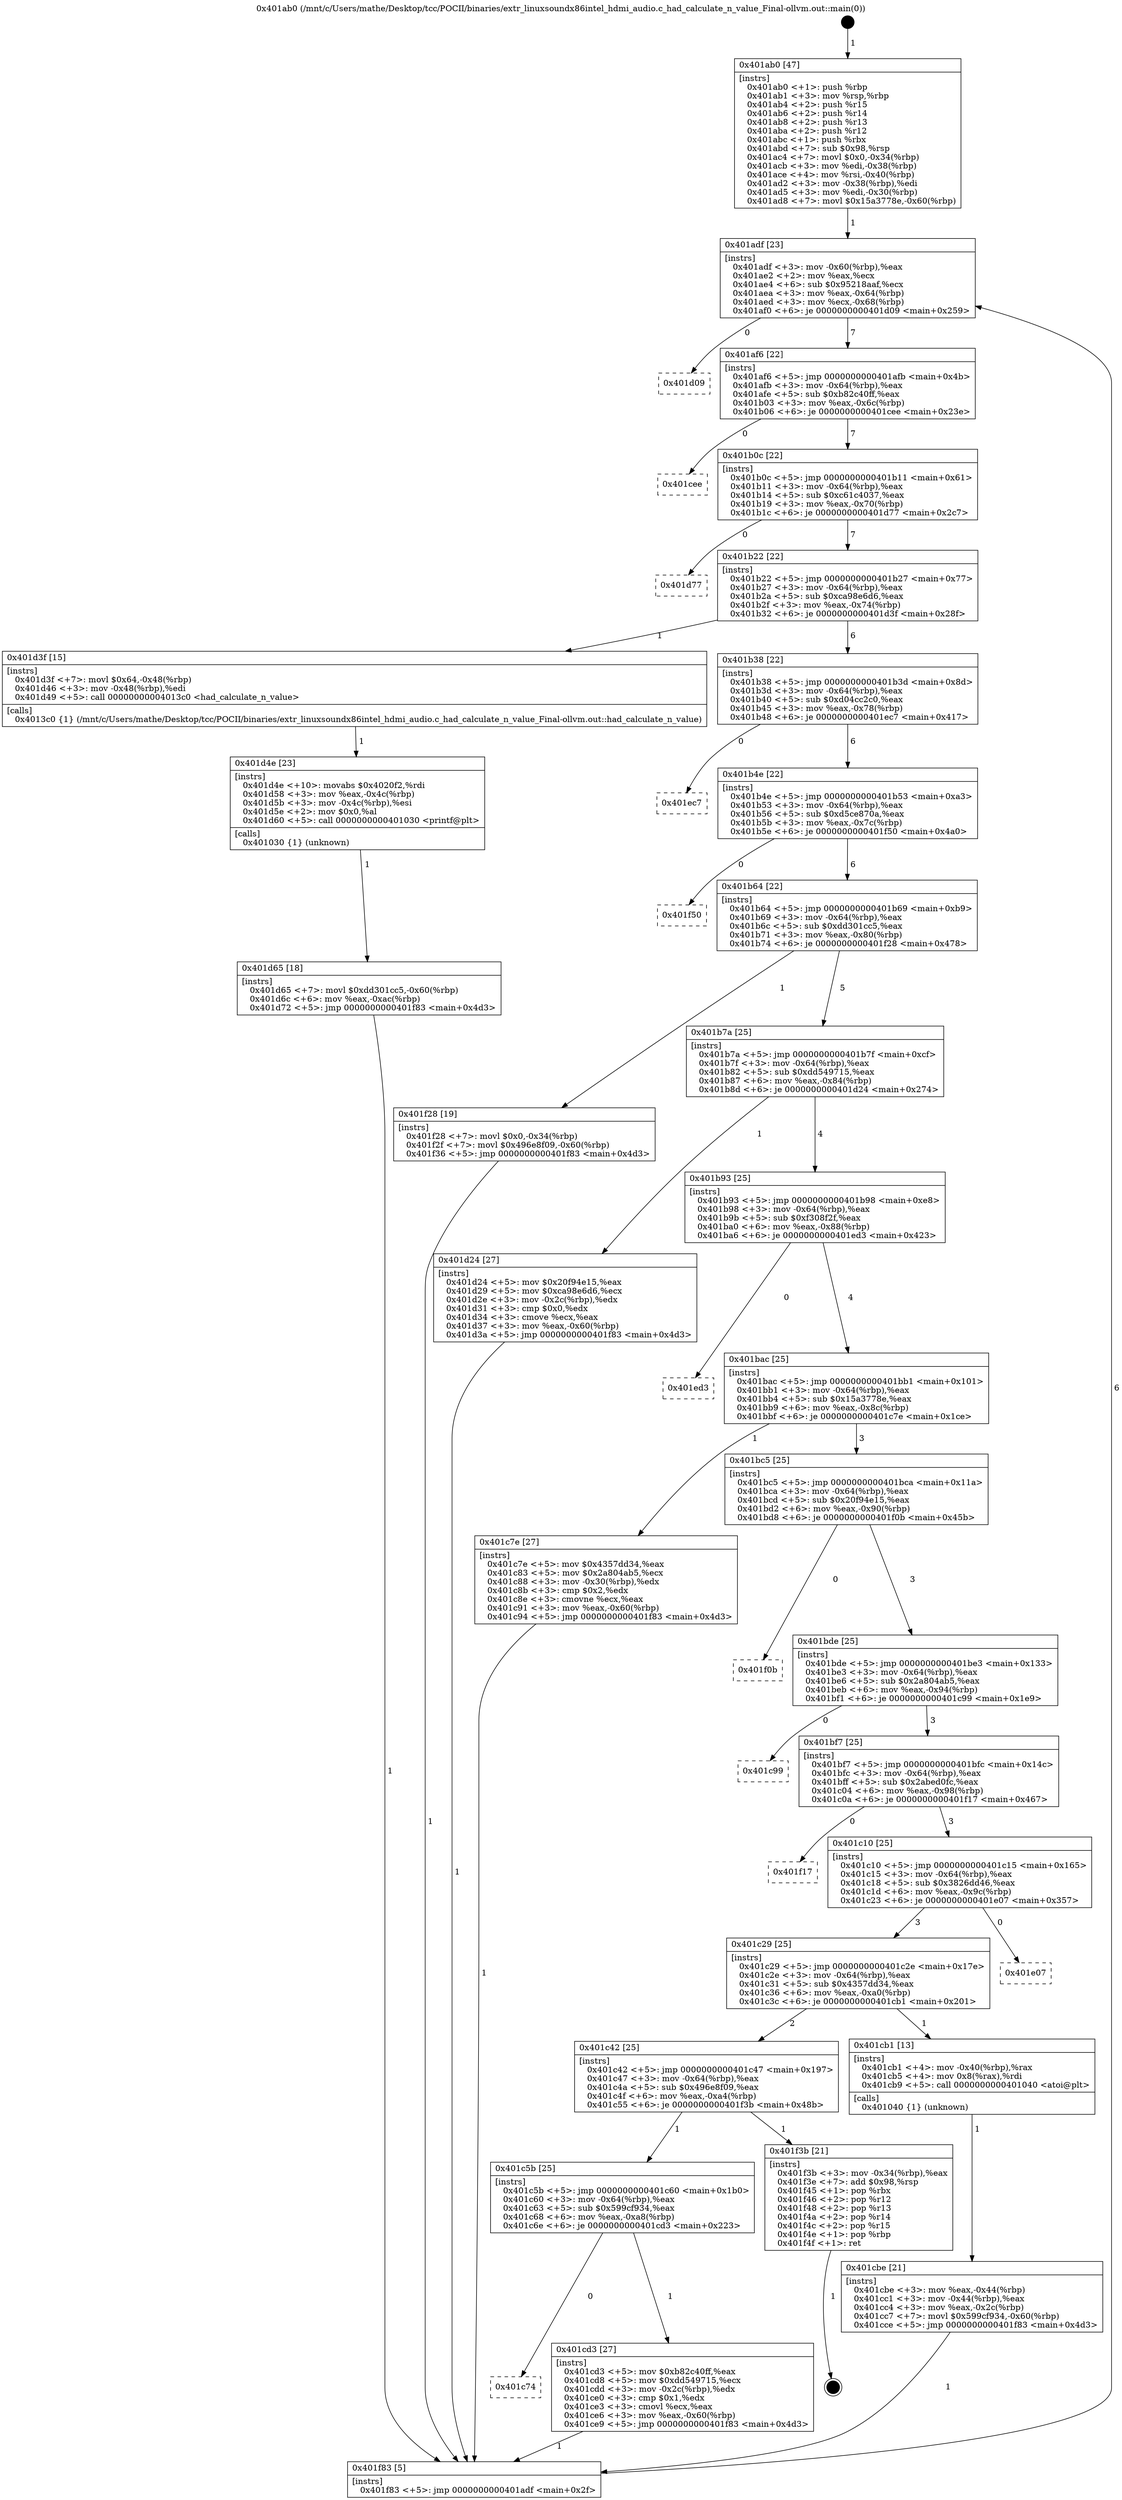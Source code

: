 digraph "0x401ab0" {
  label = "0x401ab0 (/mnt/c/Users/mathe/Desktop/tcc/POCII/binaries/extr_linuxsoundx86intel_hdmi_audio.c_had_calculate_n_value_Final-ollvm.out::main(0))"
  labelloc = "t"
  node[shape=record]

  Entry [label="",width=0.3,height=0.3,shape=circle,fillcolor=black,style=filled]
  "0x401adf" [label="{
     0x401adf [23]\l
     | [instrs]\l
     &nbsp;&nbsp;0x401adf \<+3\>: mov -0x60(%rbp),%eax\l
     &nbsp;&nbsp;0x401ae2 \<+2\>: mov %eax,%ecx\l
     &nbsp;&nbsp;0x401ae4 \<+6\>: sub $0x95218aaf,%ecx\l
     &nbsp;&nbsp;0x401aea \<+3\>: mov %eax,-0x64(%rbp)\l
     &nbsp;&nbsp;0x401aed \<+3\>: mov %ecx,-0x68(%rbp)\l
     &nbsp;&nbsp;0x401af0 \<+6\>: je 0000000000401d09 \<main+0x259\>\l
  }"]
  "0x401d09" [label="{
     0x401d09\l
  }", style=dashed]
  "0x401af6" [label="{
     0x401af6 [22]\l
     | [instrs]\l
     &nbsp;&nbsp;0x401af6 \<+5\>: jmp 0000000000401afb \<main+0x4b\>\l
     &nbsp;&nbsp;0x401afb \<+3\>: mov -0x64(%rbp),%eax\l
     &nbsp;&nbsp;0x401afe \<+5\>: sub $0xb82c40ff,%eax\l
     &nbsp;&nbsp;0x401b03 \<+3\>: mov %eax,-0x6c(%rbp)\l
     &nbsp;&nbsp;0x401b06 \<+6\>: je 0000000000401cee \<main+0x23e\>\l
  }"]
  Exit [label="",width=0.3,height=0.3,shape=circle,fillcolor=black,style=filled,peripheries=2]
  "0x401cee" [label="{
     0x401cee\l
  }", style=dashed]
  "0x401b0c" [label="{
     0x401b0c [22]\l
     | [instrs]\l
     &nbsp;&nbsp;0x401b0c \<+5\>: jmp 0000000000401b11 \<main+0x61\>\l
     &nbsp;&nbsp;0x401b11 \<+3\>: mov -0x64(%rbp),%eax\l
     &nbsp;&nbsp;0x401b14 \<+5\>: sub $0xc61c4037,%eax\l
     &nbsp;&nbsp;0x401b19 \<+3\>: mov %eax,-0x70(%rbp)\l
     &nbsp;&nbsp;0x401b1c \<+6\>: je 0000000000401d77 \<main+0x2c7\>\l
  }"]
  "0x401d65" [label="{
     0x401d65 [18]\l
     | [instrs]\l
     &nbsp;&nbsp;0x401d65 \<+7\>: movl $0xdd301cc5,-0x60(%rbp)\l
     &nbsp;&nbsp;0x401d6c \<+6\>: mov %eax,-0xac(%rbp)\l
     &nbsp;&nbsp;0x401d72 \<+5\>: jmp 0000000000401f83 \<main+0x4d3\>\l
  }"]
  "0x401d77" [label="{
     0x401d77\l
  }", style=dashed]
  "0x401b22" [label="{
     0x401b22 [22]\l
     | [instrs]\l
     &nbsp;&nbsp;0x401b22 \<+5\>: jmp 0000000000401b27 \<main+0x77\>\l
     &nbsp;&nbsp;0x401b27 \<+3\>: mov -0x64(%rbp),%eax\l
     &nbsp;&nbsp;0x401b2a \<+5\>: sub $0xca98e6d6,%eax\l
     &nbsp;&nbsp;0x401b2f \<+3\>: mov %eax,-0x74(%rbp)\l
     &nbsp;&nbsp;0x401b32 \<+6\>: je 0000000000401d3f \<main+0x28f\>\l
  }"]
  "0x401d4e" [label="{
     0x401d4e [23]\l
     | [instrs]\l
     &nbsp;&nbsp;0x401d4e \<+10\>: movabs $0x4020f2,%rdi\l
     &nbsp;&nbsp;0x401d58 \<+3\>: mov %eax,-0x4c(%rbp)\l
     &nbsp;&nbsp;0x401d5b \<+3\>: mov -0x4c(%rbp),%esi\l
     &nbsp;&nbsp;0x401d5e \<+2\>: mov $0x0,%al\l
     &nbsp;&nbsp;0x401d60 \<+5\>: call 0000000000401030 \<printf@plt\>\l
     | [calls]\l
     &nbsp;&nbsp;0x401030 \{1\} (unknown)\l
  }"]
  "0x401d3f" [label="{
     0x401d3f [15]\l
     | [instrs]\l
     &nbsp;&nbsp;0x401d3f \<+7\>: movl $0x64,-0x48(%rbp)\l
     &nbsp;&nbsp;0x401d46 \<+3\>: mov -0x48(%rbp),%edi\l
     &nbsp;&nbsp;0x401d49 \<+5\>: call 00000000004013c0 \<had_calculate_n_value\>\l
     | [calls]\l
     &nbsp;&nbsp;0x4013c0 \{1\} (/mnt/c/Users/mathe/Desktop/tcc/POCII/binaries/extr_linuxsoundx86intel_hdmi_audio.c_had_calculate_n_value_Final-ollvm.out::had_calculate_n_value)\l
  }"]
  "0x401b38" [label="{
     0x401b38 [22]\l
     | [instrs]\l
     &nbsp;&nbsp;0x401b38 \<+5\>: jmp 0000000000401b3d \<main+0x8d\>\l
     &nbsp;&nbsp;0x401b3d \<+3\>: mov -0x64(%rbp),%eax\l
     &nbsp;&nbsp;0x401b40 \<+5\>: sub $0xd04cc2c0,%eax\l
     &nbsp;&nbsp;0x401b45 \<+3\>: mov %eax,-0x78(%rbp)\l
     &nbsp;&nbsp;0x401b48 \<+6\>: je 0000000000401ec7 \<main+0x417\>\l
  }"]
  "0x401c74" [label="{
     0x401c74\l
  }", style=dashed]
  "0x401ec7" [label="{
     0x401ec7\l
  }", style=dashed]
  "0x401b4e" [label="{
     0x401b4e [22]\l
     | [instrs]\l
     &nbsp;&nbsp;0x401b4e \<+5\>: jmp 0000000000401b53 \<main+0xa3\>\l
     &nbsp;&nbsp;0x401b53 \<+3\>: mov -0x64(%rbp),%eax\l
     &nbsp;&nbsp;0x401b56 \<+5\>: sub $0xd5ce870a,%eax\l
     &nbsp;&nbsp;0x401b5b \<+3\>: mov %eax,-0x7c(%rbp)\l
     &nbsp;&nbsp;0x401b5e \<+6\>: je 0000000000401f50 \<main+0x4a0\>\l
  }"]
  "0x401cd3" [label="{
     0x401cd3 [27]\l
     | [instrs]\l
     &nbsp;&nbsp;0x401cd3 \<+5\>: mov $0xb82c40ff,%eax\l
     &nbsp;&nbsp;0x401cd8 \<+5\>: mov $0xdd549715,%ecx\l
     &nbsp;&nbsp;0x401cdd \<+3\>: mov -0x2c(%rbp),%edx\l
     &nbsp;&nbsp;0x401ce0 \<+3\>: cmp $0x1,%edx\l
     &nbsp;&nbsp;0x401ce3 \<+3\>: cmovl %ecx,%eax\l
     &nbsp;&nbsp;0x401ce6 \<+3\>: mov %eax,-0x60(%rbp)\l
     &nbsp;&nbsp;0x401ce9 \<+5\>: jmp 0000000000401f83 \<main+0x4d3\>\l
  }"]
  "0x401f50" [label="{
     0x401f50\l
  }", style=dashed]
  "0x401b64" [label="{
     0x401b64 [22]\l
     | [instrs]\l
     &nbsp;&nbsp;0x401b64 \<+5\>: jmp 0000000000401b69 \<main+0xb9\>\l
     &nbsp;&nbsp;0x401b69 \<+3\>: mov -0x64(%rbp),%eax\l
     &nbsp;&nbsp;0x401b6c \<+5\>: sub $0xdd301cc5,%eax\l
     &nbsp;&nbsp;0x401b71 \<+3\>: mov %eax,-0x80(%rbp)\l
     &nbsp;&nbsp;0x401b74 \<+6\>: je 0000000000401f28 \<main+0x478\>\l
  }"]
  "0x401c5b" [label="{
     0x401c5b [25]\l
     | [instrs]\l
     &nbsp;&nbsp;0x401c5b \<+5\>: jmp 0000000000401c60 \<main+0x1b0\>\l
     &nbsp;&nbsp;0x401c60 \<+3\>: mov -0x64(%rbp),%eax\l
     &nbsp;&nbsp;0x401c63 \<+5\>: sub $0x599cf934,%eax\l
     &nbsp;&nbsp;0x401c68 \<+6\>: mov %eax,-0xa8(%rbp)\l
     &nbsp;&nbsp;0x401c6e \<+6\>: je 0000000000401cd3 \<main+0x223\>\l
  }"]
  "0x401f28" [label="{
     0x401f28 [19]\l
     | [instrs]\l
     &nbsp;&nbsp;0x401f28 \<+7\>: movl $0x0,-0x34(%rbp)\l
     &nbsp;&nbsp;0x401f2f \<+7\>: movl $0x496e8f09,-0x60(%rbp)\l
     &nbsp;&nbsp;0x401f36 \<+5\>: jmp 0000000000401f83 \<main+0x4d3\>\l
  }"]
  "0x401b7a" [label="{
     0x401b7a [25]\l
     | [instrs]\l
     &nbsp;&nbsp;0x401b7a \<+5\>: jmp 0000000000401b7f \<main+0xcf\>\l
     &nbsp;&nbsp;0x401b7f \<+3\>: mov -0x64(%rbp),%eax\l
     &nbsp;&nbsp;0x401b82 \<+5\>: sub $0xdd549715,%eax\l
     &nbsp;&nbsp;0x401b87 \<+6\>: mov %eax,-0x84(%rbp)\l
     &nbsp;&nbsp;0x401b8d \<+6\>: je 0000000000401d24 \<main+0x274\>\l
  }"]
  "0x401f3b" [label="{
     0x401f3b [21]\l
     | [instrs]\l
     &nbsp;&nbsp;0x401f3b \<+3\>: mov -0x34(%rbp),%eax\l
     &nbsp;&nbsp;0x401f3e \<+7\>: add $0x98,%rsp\l
     &nbsp;&nbsp;0x401f45 \<+1\>: pop %rbx\l
     &nbsp;&nbsp;0x401f46 \<+2\>: pop %r12\l
     &nbsp;&nbsp;0x401f48 \<+2\>: pop %r13\l
     &nbsp;&nbsp;0x401f4a \<+2\>: pop %r14\l
     &nbsp;&nbsp;0x401f4c \<+2\>: pop %r15\l
     &nbsp;&nbsp;0x401f4e \<+1\>: pop %rbp\l
     &nbsp;&nbsp;0x401f4f \<+1\>: ret\l
  }"]
  "0x401d24" [label="{
     0x401d24 [27]\l
     | [instrs]\l
     &nbsp;&nbsp;0x401d24 \<+5\>: mov $0x20f94e15,%eax\l
     &nbsp;&nbsp;0x401d29 \<+5\>: mov $0xca98e6d6,%ecx\l
     &nbsp;&nbsp;0x401d2e \<+3\>: mov -0x2c(%rbp),%edx\l
     &nbsp;&nbsp;0x401d31 \<+3\>: cmp $0x0,%edx\l
     &nbsp;&nbsp;0x401d34 \<+3\>: cmove %ecx,%eax\l
     &nbsp;&nbsp;0x401d37 \<+3\>: mov %eax,-0x60(%rbp)\l
     &nbsp;&nbsp;0x401d3a \<+5\>: jmp 0000000000401f83 \<main+0x4d3\>\l
  }"]
  "0x401b93" [label="{
     0x401b93 [25]\l
     | [instrs]\l
     &nbsp;&nbsp;0x401b93 \<+5\>: jmp 0000000000401b98 \<main+0xe8\>\l
     &nbsp;&nbsp;0x401b98 \<+3\>: mov -0x64(%rbp),%eax\l
     &nbsp;&nbsp;0x401b9b \<+5\>: sub $0xf308f2f,%eax\l
     &nbsp;&nbsp;0x401ba0 \<+6\>: mov %eax,-0x88(%rbp)\l
     &nbsp;&nbsp;0x401ba6 \<+6\>: je 0000000000401ed3 \<main+0x423\>\l
  }"]
  "0x401cbe" [label="{
     0x401cbe [21]\l
     | [instrs]\l
     &nbsp;&nbsp;0x401cbe \<+3\>: mov %eax,-0x44(%rbp)\l
     &nbsp;&nbsp;0x401cc1 \<+3\>: mov -0x44(%rbp),%eax\l
     &nbsp;&nbsp;0x401cc4 \<+3\>: mov %eax,-0x2c(%rbp)\l
     &nbsp;&nbsp;0x401cc7 \<+7\>: movl $0x599cf934,-0x60(%rbp)\l
     &nbsp;&nbsp;0x401cce \<+5\>: jmp 0000000000401f83 \<main+0x4d3\>\l
  }"]
  "0x401ed3" [label="{
     0x401ed3\l
  }", style=dashed]
  "0x401bac" [label="{
     0x401bac [25]\l
     | [instrs]\l
     &nbsp;&nbsp;0x401bac \<+5\>: jmp 0000000000401bb1 \<main+0x101\>\l
     &nbsp;&nbsp;0x401bb1 \<+3\>: mov -0x64(%rbp),%eax\l
     &nbsp;&nbsp;0x401bb4 \<+5\>: sub $0x15a3778e,%eax\l
     &nbsp;&nbsp;0x401bb9 \<+6\>: mov %eax,-0x8c(%rbp)\l
     &nbsp;&nbsp;0x401bbf \<+6\>: je 0000000000401c7e \<main+0x1ce\>\l
  }"]
  "0x401c42" [label="{
     0x401c42 [25]\l
     | [instrs]\l
     &nbsp;&nbsp;0x401c42 \<+5\>: jmp 0000000000401c47 \<main+0x197\>\l
     &nbsp;&nbsp;0x401c47 \<+3\>: mov -0x64(%rbp),%eax\l
     &nbsp;&nbsp;0x401c4a \<+5\>: sub $0x496e8f09,%eax\l
     &nbsp;&nbsp;0x401c4f \<+6\>: mov %eax,-0xa4(%rbp)\l
     &nbsp;&nbsp;0x401c55 \<+6\>: je 0000000000401f3b \<main+0x48b\>\l
  }"]
  "0x401c7e" [label="{
     0x401c7e [27]\l
     | [instrs]\l
     &nbsp;&nbsp;0x401c7e \<+5\>: mov $0x4357dd34,%eax\l
     &nbsp;&nbsp;0x401c83 \<+5\>: mov $0x2a804ab5,%ecx\l
     &nbsp;&nbsp;0x401c88 \<+3\>: mov -0x30(%rbp),%edx\l
     &nbsp;&nbsp;0x401c8b \<+3\>: cmp $0x2,%edx\l
     &nbsp;&nbsp;0x401c8e \<+3\>: cmovne %ecx,%eax\l
     &nbsp;&nbsp;0x401c91 \<+3\>: mov %eax,-0x60(%rbp)\l
     &nbsp;&nbsp;0x401c94 \<+5\>: jmp 0000000000401f83 \<main+0x4d3\>\l
  }"]
  "0x401bc5" [label="{
     0x401bc5 [25]\l
     | [instrs]\l
     &nbsp;&nbsp;0x401bc5 \<+5\>: jmp 0000000000401bca \<main+0x11a\>\l
     &nbsp;&nbsp;0x401bca \<+3\>: mov -0x64(%rbp),%eax\l
     &nbsp;&nbsp;0x401bcd \<+5\>: sub $0x20f94e15,%eax\l
     &nbsp;&nbsp;0x401bd2 \<+6\>: mov %eax,-0x90(%rbp)\l
     &nbsp;&nbsp;0x401bd8 \<+6\>: je 0000000000401f0b \<main+0x45b\>\l
  }"]
  "0x401f83" [label="{
     0x401f83 [5]\l
     | [instrs]\l
     &nbsp;&nbsp;0x401f83 \<+5\>: jmp 0000000000401adf \<main+0x2f\>\l
  }"]
  "0x401ab0" [label="{
     0x401ab0 [47]\l
     | [instrs]\l
     &nbsp;&nbsp;0x401ab0 \<+1\>: push %rbp\l
     &nbsp;&nbsp;0x401ab1 \<+3\>: mov %rsp,%rbp\l
     &nbsp;&nbsp;0x401ab4 \<+2\>: push %r15\l
     &nbsp;&nbsp;0x401ab6 \<+2\>: push %r14\l
     &nbsp;&nbsp;0x401ab8 \<+2\>: push %r13\l
     &nbsp;&nbsp;0x401aba \<+2\>: push %r12\l
     &nbsp;&nbsp;0x401abc \<+1\>: push %rbx\l
     &nbsp;&nbsp;0x401abd \<+7\>: sub $0x98,%rsp\l
     &nbsp;&nbsp;0x401ac4 \<+7\>: movl $0x0,-0x34(%rbp)\l
     &nbsp;&nbsp;0x401acb \<+3\>: mov %edi,-0x38(%rbp)\l
     &nbsp;&nbsp;0x401ace \<+4\>: mov %rsi,-0x40(%rbp)\l
     &nbsp;&nbsp;0x401ad2 \<+3\>: mov -0x38(%rbp),%edi\l
     &nbsp;&nbsp;0x401ad5 \<+3\>: mov %edi,-0x30(%rbp)\l
     &nbsp;&nbsp;0x401ad8 \<+7\>: movl $0x15a3778e,-0x60(%rbp)\l
  }"]
  "0x401cb1" [label="{
     0x401cb1 [13]\l
     | [instrs]\l
     &nbsp;&nbsp;0x401cb1 \<+4\>: mov -0x40(%rbp),%rax\l
     &nbsp;&nbsp;0x401cb5 \<+4\>: mov 0x8(%rax),%rdi\l
     &nbsp;&nbsp;0x401cb9 \<+5\>: call 0000000000401040 \<atoi@plt\>\l
     | [calls]\l
     &nbsp;&nbsp;0x401040 \{1\} (unknown)\l
  }"]
  "0x401f0b" [label="{
     0x401f0b\l
  }", style=dashed]
  "0x401bde" [label="{
     0x401bde [25]\l
     | [instrs]\l
     &nbsp;&nbsp;0x401bde \<+5\>: jmp 0000000000401be3 \<main+0x133\>\l
     &nbsp;&nbsp;0x401be3 \<+3\>: mov -0x64(%rbp),%eax\l
     &nbsp;&nbsp;0x401be6 \<+5\>: sub $0x2a804ab5,%eax\l
     &nbsp;&nbsp;0x401beb \<+6\>: mov %eax,-0x94(%rbp)\l
     &nbsp;&nbsp;0x401bf1 \<+6\>: je 0000000000401c99 \<main+0x1e9\>\l
  }"]
  "0x401c29" [label="{
     0x401c29 [25]\l
     | [instrs]\l
     &nbsp;&nbsp;0x401c29 \<+5\>: jmp 0000000000401c2e \<main+0x17e\>\l
     &nbsp;&nbsp;0x401c2e \<+3\>: mov -0x64(%rbp),%eax\l
     &nbsp;&nbsp;0x401c31 \<+5\>: sub $0x4357dd34,%eax\l
     &nbsp;&nbsp;0x401c36 \<+6\>: mov %eax,-0xa0(%rbp)\l
     &nbsp;&nbsp;0x401c3c \<+6\>: je 0000000000401cb1 \<main+0x201\>\l
  }"]
  "0x401c99" [label="{
     0x401c99\l
  }", style=dashed]
  "0x401bf7" [label="{
     0x401bf7 [25]\l
     | [instrs]\l
     &nbsp;&nbsp;0x401bf7 \<+5\>: jmp 0000000000401bfc \<main+0x14c\>\l
     &nbsp;&nbsp;0x401bfc \<+3\>: mov -0x64(%rbp),%eax\l
     &nbsp;&nbsp;0x401bff \<+5\>: sub $0x2abed0fc,%eax\l
     &nbsp;&nbsp;0x401c04 \<+6\>: mov %eax,-0x98(%rbp)\l
     &nbsp;&nbsp;0x401c0a \<+6\>: je 0000000000401f17 \<main+0x467\>\l
  }"]
  "0x401e07" [label="{
     0x401e07\l
  }", style=dashed]
  "0x401f17" [label="{
     0x401f17\l
  }", style=dashed]
  "0x401c10" [label="{
     0x401c10 [25]\l
     | [instrs]\l
     &nbsp;&nbsp;0x401c10 \<+5\>: jmp 0000000000401c15 \<main+0x165\>\l
     &nbsp;&nbsp;0x401c15 \<+3\>: mov -0x64(%rbp),%eax\l
     &nbsp;&nbsp;0x401c18 \<+5\>: sub $0x3826dd46,%eax\l
     &nbsp;&nbsp;0x401c1d \<+6\>: mov %eax,-0x9c(%rbp)\l
     &nbsp;&nbsp;0x401c23 \<+6\>: je 0000000000401e07 \<main+0x357\>\l
  }"]
  Entry -> "0x401ab0" [label=" 1"]
  "0x401adf" -> "0x401d09" [label=" 0"]
  "0x401adf" -> "0x401af6" [label=" 7"]
  "0x401f3b" -> Exit [label=" 1"]
  "0x401af6" -> "0x401cee" [label=" 0"]
  "0x401af6" -> "0x401b0c" [label=" 7"]
  "0x401f28" -> "0x401f83" [label=" 1"]
  "0x401b0c" -> "0x401d77" [label=" 0"]
  "0x401b0c" -> "0x401b22" [label=" 7"]
  "0x401d65" -> "0x401f83" [label=" 1"]
  "0x401b22" -> "0x401d3f" [label=" 1"]
  "0x401b22" -> "0x401b38" [label=" 6"]
  "0x401d4e" -> "0x401d65" [label=" 1"]
  "0x401b38" -> "0x401ec7" [label=" 0"]
  "0x401b38" -> "0x401b4e" [label=" 6"]
  "0x401d3f" -> "0x401d4e" [label=" 1"]
  "0x401b4e" -> "0x401f50" [label=" 0"]
  "0x401b4e" -> "0x401b64" [label=" 6"]
  "0x401d24" -> "0x401f83" [label=" 1"]
  "0x401b64" -> "0x401f28" [label=" 1"]
  "0x401b64" -> "0x401b7a" [label=" 5"]
  "0x401c5b" -> "0x401c74" [label=" 0"]
  "0x401b7a" -> "0x401d24" [label=" 1"]
  "0x401b7a" -> "0x401b93" [label=" 4"]
  "0x401c5b" -> "0x401cd3" [label=" 1"]
  "0x401b93" -> "0x401ed3" [label=" 0"]
  "0x401b93" -> "0x401bac" [label=" 4"]
  "0x401c42" -> "0x401c5b" [label=" 1"]
  "0x401bac" -> "0x401c7e" [label=" 1"]
  "0x401bac" -> "0x401bc5" [label=" 3"]
  "0x401c7e" -> "0x401f83" [label=" 1"]
  "0x401ab0" -> "0x401adf" [label=" 1"]
  "0x401f83" -> "0x401adf" [label=" 6"]
  "0x401c42" -> "0x401f3b" [label=" 1"]
  "0x401bc5" -> "0x401f0b" [label=" 0"]
  "0x401bc5" -> "0x401bde" [label=" 3"]
  "0x401cd3" -> "0x401f83" [label=" 1"]
  "0x401bde" -> "0x401c99" [label=" 0"]
  "0x401bde" -> "0x401bf7" [label=" 3"]
  "0x401cb1" -> "0x401cbe" [label=" 1"]
  "0x401bf7" -> "0x401f17" [label=" 0"]
  "0x401bf7" -> "0x401c10" [label=" 3"]
  "0x401c29" -> "0x401c42" [label=" 2"]
  "0x401c10" -> "0x401e07" [label=" 0"]
  "0x401c10" -> "0x401c29" [label=" 3"]
  "0x401cbe" -> "0x401f83" [label=" 1"]
  "0x401c29" -> "0x401cb1" [label=" 1"]
}
